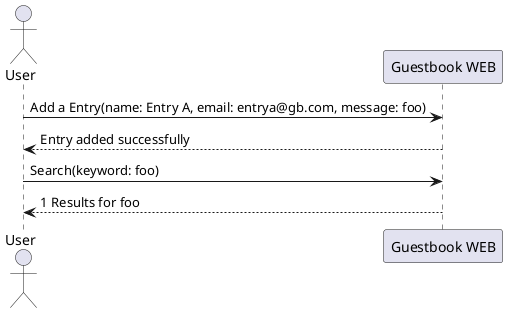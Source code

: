 @startuml
actor User
participant "Guestbook WEB" as I

User -> I: Add a Entry(name: Entry A, email: entrya@gb.com, message: foo)
User <-- I: Entry added successfully
User -> I: Search(keyword: foo)
User <-- I: 1 Results for foo
@enduml